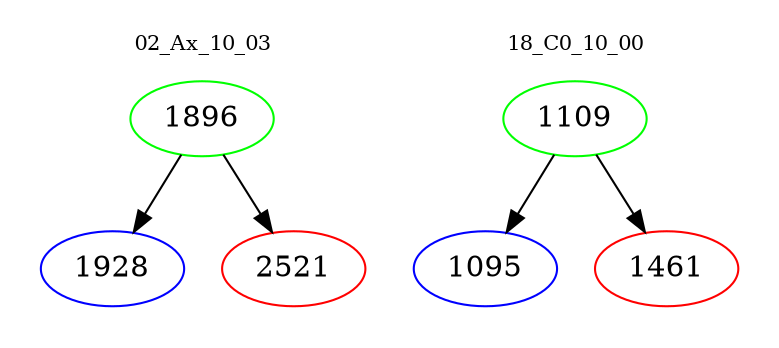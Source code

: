 digraph{
subgraph cluster_0 {
color = white
label = "02_Ax_10_03";
fontsize=10;
T0_1896 [label="1896", color="green"]
T0_1896 -> T0_1928 [color="black"]
T0_1928 [label="1928", color="blue"]
T0_1896 -> T0_2521 [color="black"]
T0_2521 [label="2521", color="red"]
}
subgraph cluster_1 {
color = white
label = "18_C0_10_00";
fontsize=10;
T1_1109 [label="1109", color="green"]
T1_1109 -> T1_1095 [color="black"]
T1_1095 [label="1095", color="blue"]
T1_1109 -> T1_1461 [color="black"]
T1_1461 [label="1461", color="red"]
}
}
